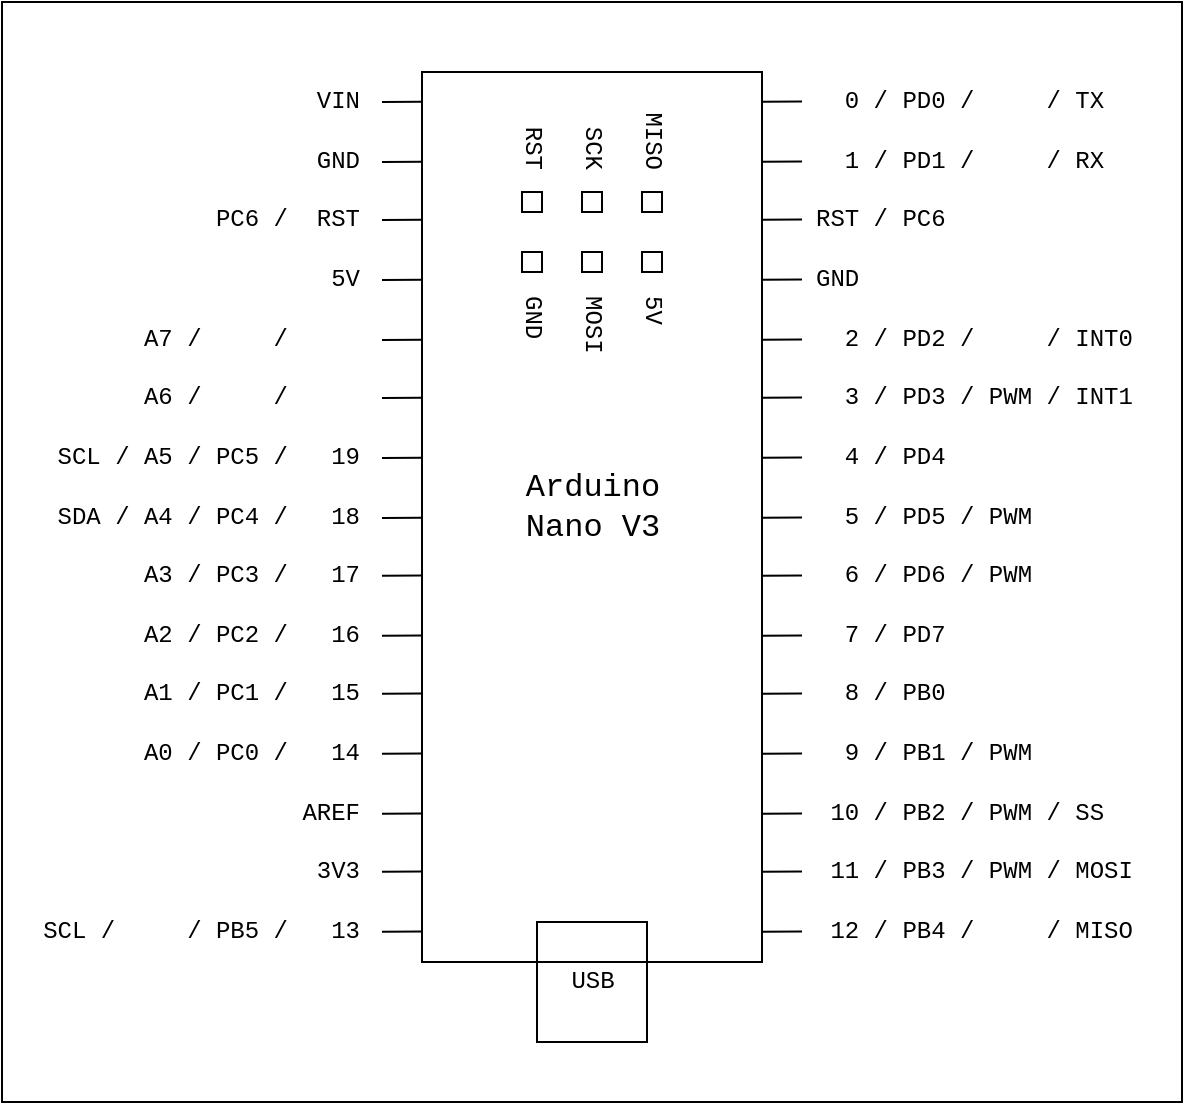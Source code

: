 <mxfile>
    <diagram id="rOZSbEzyaqEvwGihrRK6" name="Page-1">
        <mxGraphModel dx="915" dy="705" grid="1" gridSize="10" guides="1" tooltips="1" connect="1" arrows="1" fold="1" page="1" pageScale="1" pageWidth="850" pageHeight="1100" math="0" shadow="0">
            <root>
                <mxCell id="0"/>
                <mxCell id="118" value="bg" parent="0"/>
                <mxCell id="117" value="" style="rounded=0;whiteSpace=wrap;html=1;fillColor=#FFFFFF;" vertex="1" parent="118">
                    <mxGeometry x="20" y="10" width="590" height="550" as="geometry"/>
                </mxCell>
                <mxCell id="1" parent="0"/>
                <mxCell id="27" value="&amp;nbsp; 2 / PD2 /&amp;nbsp; &amp;nbsp; &amp;nbsp;/ INT0" style="text;html=1;align=left;verticalAlign=middle;resizable=0;points=[];autosize=1;strokeColor=none;fillColor=none;fontFamily=Courier New;" parent="1" vertex="1">
                    <mxGeometry x="425" y="164" width="180" height="30" as="geometry"/>
                </mxCell>
                <mxCell id="28" value="&amp;nbsp; 3 / PD3 / PWM / INT1" style="text;html=1;align=left;verticalAlign=middle;resizable=0;points=[];autosize=1;strokeColor=none;fillColor=none;fontFamily=Courier New;" parent="1" vertex="1">
                    <mxGeometry x="425" y="193" width="180" height="30" as="geometry"/>
                </mxCell>
                <mxCell id="36" value="&amp;nbsp;11 / PB3 / PWM / MOSI" style="text;html=1;align=left;verticalAlign=middle;resizable=0;points=[];autosize=1;strokeColor=none;fillColor=none;fontFamily=Courier New;" parent="1" vertex="1">
                    <mxGeometry x="425" y="430" width="180" height="30" as="geometry"/>
                </mxCell>
                <mxCell id="37" value="&amp;nbsp;12 / PB4 /&amp;nbsp; &amp;nbsp; &amp;nbsp;/ MISO" style="text;html=1;align=left;verticalAlign=middle;resizable=0;points=[];autosize=1;strokeColor=none;fillColor=none;fontFamily=Courier New;" parent="1" vertex="1">
                    <mxGeometry x="425" y="460" width="180" height="30" as="geometry"/>
                </mxCell>
                <mxCell id="39" value="" style="rounded=0;whiteSpace=wrap;html=1;fontFamily=Courier New;fillColor=none;" parent="1" vertex="1">
                    <mxGeometry x="230" y="45" width="170" height="445" as="geometry"/>
                </mxCell>
                <mxCell id="8" value="VIN" style="text;html=1;align=right;verticalAlign=middle;resizable=0;points=[];autosize=1;strokeColor=none;fillColor=none;fontFamily=Courier New;" parent="1" vertex="1">
                    <mxGeometry x="150" y="45" width="50" height="30" as="geometry"/>
                </mxCell>
                <mxCell id="9" value="GND" style="text;html=1;align=right;verticalAlign=middle;resizable=0;points=[];autosize=1;strokeColor=none;fillColor=none;fontFamily=Courier New;" parent="1" vertex="1">
                    <mxGeometry x="150" y="75" width="50" height="30" as="geometry"/>
                </mxCell>
                <mxCell id="10" value="PC6 /&amp;nbsp; RST" style="text;html=1;align=right;verticalAlign=middle;resizable=0;points=[];autosize=1;strokeColor=none;fillColor=none;fontFamily=Courier New;" parent="1" vertex="1">
                    <mxGeometry x="100" y="104" width="100" height="30" as="geometry"/>
                </mxCell>
                <mxCell id="11" value="5V" style="text;html=1;align=right;verticalAlign=middle;resizable=0;points=[];autosize=1;strokeColor=none;fillColor=none;fontFamily=Courier New;" parent="1" vertex="1">
                    <mxGeometry x="160" y="134" width="40" height="30" as="geometry"/>
                </mxCell>
                <mxCell id="12" value="A7 /&amp;nbsp; &amp;nbsp; &amp;nbsp;/&amp;nbsp; &amp;nbsp; &amp;nbsp;" style="text;html=1;align=right;verticalAlign=middle;resizable=0;points=[];autosize=1;strokeColor=none;fillColor=none;fontFamily=Courier New;" parent="1" vertex="1">
                    <mxGeometry x="70" y="164" width="130" height="30" as="geometry"/>
                </mxCell>
                <mxCell id="13" value="A6 /&amp;nbsp; &amp;nbsp; &amp;nbsp;/&amp;nbsp; &amp;nbsp; &amp;nbsp;" style="text;html=1;align=right;verticalAlign=middle;resizable=0;points=[];autosize=1;strokeColor=none;fillColor=none;fontFamily=Courier New;" parent="1" vertex="1">
                    <mxGeometry x="70" y="193" width="130" height="30" as="geometry"/>
                </mxCell>
                <mxCell id="14" value="SCL / A5 / PC5 /&amp;nbsp; &amp;nbsp;19" style="text;html=1;align=right;verticalAlign=middle;resizable=0;points=[];autosize=1;strokeColor=none;fillColor=none;fontFamily=Courier New;" parent="1" vertex="1">
                    <mxGeometry x="30" y="223" width="170" height="30" as="geometry"/>
                </mxCell>
                <mxCell id="15" value="SDA / A4 / PC4 /&amp;nbsp; &amp;nbsp;18" style="text;html=1;align=right;verticalAlign=middle;resizable=0;points=[];autosize=1;strokeColor=none;fillColor=none;fontFamily=Courier New;" parent="1" vertex="1">
                    <mxGeometry x="30" y="253" width="170" height="30" as="geometry"/>
                </mxCell>
                <mxCell id="16" value="A3 / PC3 /&amp;nbsp; &amp;nbsp;17" style="text;html=1;align=right;verticalAlign=middle;resizable=0;points=[];autosize=1;strokeColor=none;fillColor=none;fontFamily=Courier New;" parent="1" vertex="1">
                    <mxGeometry x="70" y="282" width="130" height="30" as="geometry"/>
                </mxCell>
                <mxCell id="17" value="A2 / PC2 /&amp;nbsp; &amp;nbsp;16" style="text;html=1;align=right;verticalAlign=middle;resizable=0;points=[];autosize=1;strokeColor=none;fillColor=none;fontFamily=Courier New;" parent="1" vertex="1">
                    <mxGeometry x="70" y="312" width="130" height="30" as="geometry"/>
                </mxCell>
                <mxCell id="18" value="A1 / PC1 /&amp;nbsp; &amp;nbsp;15" style="text;html=1;align=right;verticalAlign=middle;resizable=0;points=[];autosize=1;strokeColor=none;fillColor=none;fontFamily=Courier New;" parent="1" vertex="1">
                    <mxGeometry x="70" y="341" width="130" height="30" as="geometry"/>
                </mxCell>
                <mxCell id="19" value="A0 / PC0 /&amp;nbsp; &amp;nbsp;14" style="text;html=1;align=right;verticalAlign=middle;resizable=0;points=[];autosize=1;strokeColor=none;fillColor=none;fontFamily=Courier New;" parent="1" vertex="1">
                    <mxGeometry x="70" y="371" width="130" height="30" as="geometry"/>
                </mxCell>
                <mxCell id="20" value="AREF" style="text;html=1;align=right;verticalAlign=middle;resizable=0;points=[];autosize=1;strokeColor=none;fillColor=none;fontFamily=Courier New;" parent="1" vertex="1">
                    <mxGeometry x="150" y="401" width="50" height="30" as="geometry"/>
                </mxCell>
                <mxCell id="21" value="3V3" style="text;html=1;align=right;verticalAlign=middle;resizable=0;points=[];autosize=1;strokeColor=none;fillColor=none;fontFamily=Courier New;" parent="1" vertex="1">
                    <mxGeometry x="150" y="430" width="50" height="30" as="geometry"/>
                </mxCell>
                <mxCell id="22" value="SCL /&amp;nbsp; &amp;nbsp; &amp;nbsp;/ PB5 /&amp;nbsp; &amp;nbsp;13" style="text;html=1;align=right;verticalAlign=middle;resizable=0;points=[];autosize=1;strokeColor=none;fillColor=none;fontFamily=Courier New;" parent="1" vertex="1">
                    <mxGeometry x="20" y="460" width="180" height="30" as="geometry"/>
                </mxCell>
                <mxCell id="23" value="&amp;nbsp; 0 / PD0 /&amp;nbsp; &amp;nbsp; &amp;nbsp;/ TX" style="text;html=1;align=left;verticalAlign=middle;resizable=0;points=[];autosize=1;strokeColor=none;fillColor=none;fontFamily=Courier New;" parent="1" vertex="1">
                    <mxGeometry x="425" y="45" width="170" height="30" as="geometry"/>
                </mxCell>
                <mxCell id="24" value="&amp;nbsp; 1 / PD1 /&amp;nbsp; &amp;nbsp; &amp;nbsp;/ RX" style="text;html=1;align=left;verticalAlign=middle;resizable=0;points=[];autosize=1;strokeColor=none;fillColor=none;fontFamily=Courier New;" parent="1" vertex="1">
                    <mxGeometry x="425" y="75" width="170" height="30" as="geometry"/>
                </mxCell>
                <mxCell id="25" value="RST / PC6" style="text;html=1;align=left;verticalAlign=middle;resizable=0;points=[];autosize=1;strokeColor=none;fillColor=none;fontFamily=Courier New;" parent="1" vertex="1">
                    <mxGeometry x="425" y="104" width="90" height="30" as="geometry"/>
                </mxCell>
                <mxCell id="26" value="GND" style="text;html=1;align=left;verticalAlign=middle;resizable=0;points=[];autosize=1;strokeColor=none;fillColor=none;fontFamily=Courier New;" parent="1" vertex="1">
                    <mxGeometry x="425" y="134" width="50" height="30" as="geometry"/>
                </mxCell>
                <mxCell id="29" value="&amp;nbsp; 4 / PD4" style="text;html=1;align=left;verticalAlign=middle;resizable=0;points=[];autosize=1;strokeColor=none;fillColor=none;fontFamily=Courier New;" parent="1" vertex="1">
                    <mxGeometry x="425" y="223" width="90" height="30" as="geometry"/>
                </mxCell>
                <mxCell id="30" value="&amp;nbsp; 5 / PD5 / PWM" style="text;html=1;align=left;verticalAlign=middle;resizable=0;points=[];autosize=1;strokeColor=none;fillColor=none;fontFamily=Courier New;" parent="1" vertex="1">
                    <mxGeometry x="425" y="253" width="130" height="30" as="geometry"/>
                </mxCell>
                <mxCell id="31" value="&amp;nbsp; 6 / PD6 / PWM" style="text;html=1;align=left;verticalAlign=middle;resizable=0;points=[];autosize=1;strokeColor=none;fillColor=none;fontFamily=Courier New;" parent="1" vertex="1">
                    <mxGeometry x="425" y="282" width="130" height="30" as="geometry"/>
                </mxCell>
                <mxCell id="32" value="&amp;nbsp; 7 / PD7" style="text;html=1;align=left;verticalAlign=middle;resizable=0;points=[];autosize=1;strokeColor=none;fillColor=none;fontFamily=Courier New;" parent="1" vertex="1">
                    <mxGeometry x="425" y="312" width="90" height="30" as="geometry"/>
                </mxCell>
                <mxCell id="33" value="&amp;nbsp; 8 / PB0" style="text;html=1;align=left;verticalAlign=middle;resizable=0;points=[];autosize=1;strokeColor=none;fillColor=none;fontFamily=Courier New;" parent="1" vertex="1">
                    <mxGeometry x="425" y="341" width="90" height="30" as="geometry"/>
                </mxCell>
                <mxCell id="34" value="&amp;nbsp; 9 / PB1 / PWM" style="text;html=1;align=left;verticalAlign=middle;resizable=0;points=[];autosize=1;strokeColor=none;fillColor=none;fontFamily=Courier New;" parent="1" vertex="1">
                    <mxGeometry x="425" y="371" width="130" height="30" as="geometry"/>
                </mxCell>
                <mxCell id="35" value="&amp;nbsp;10 / PB2 / PWM / SS" style="text;html=1;align=left;verticalAlign=middle;resizable=0;points=[];autosize=1;strokeColor=none;fillColor=none;fontFamily=Courier New;" parent="1" vertex="1">
                    <mxGeometry x="425" y="401" width="170" height="30" as="geometry"/>
                </mxCell>
                <mxCell id="38" value="&lt;font style=&quot;font-size: 16px;&quot;&gt;Arduino&lt;br&gt;Nano V3&lt;/font&gt;" style="text;html=1;align=center;verticalAlign=middle;resizable=0;points=[];autosize=1;strokeColor=none;fillColor=none;fontFamily=Courier New;" parent="1" vertex="1">
                    <mxGeometry x="270" y="237.5" width="90" height="50" as="geometry"/>
                </mxCell>
                <mxCell id="40" value="USB" style="rounded=0;whiteSpace=wrap;html=1;fontFamily=Courier New;fillColor=none;" parent="1" vertex="1">
                    <mxGeometry x="287.5" y="470" width="55" height="60" as="geometry"/>
                </mxCell>
                <mxCell id="69" value="" style="endArrow=none;html=1;fontFamily=Courier New;" parent="1" edge="1">
                    <mxGeometry width="50" height="50" relative="1" as="geometry">
                        <mxPoint x="210" y="60" as="sourcePoint"/>
                        <mxPoint x="230" y="59.83" as="targetPoint"/>
                    </mxGeometry>
                </mxCell>
                <mxCell id="71" value="" style="endArrow=none;html=1;fontFamily=Courier New;" parent="1" edge="1">
                    <mxGeometry width="50" height="50" relative="1" as="geometry">
                        <mxPoint x="210" y="90" as="sourcePoint"/>
                        <mxPoint x="230" y="89.83" as="targetPoint"/>
                    </mxGeometry>
                </mxCell>
                <mxCell id="72" value="" style="endArrow=none;html=1;fontFamily=Courier New;" parent="1" edge="1">
                    <mxGeometry width="50" height="50" relative="1" as="geometry">
                        <mxPoint x="210" y="119" as="sourcePoint"/>
                        <mxPoint x="230" y="118.83" as="targetPoint"/>
                    </mxGeometry>
                </mxCell>
                <mxCell id="73" value="" style="endArrow=none;html=1;fontFamily=Courier New;" parent="1" edge="1">
                    <mxGeometry width="50" height="50" relative="1" as="geometry">
                        <mxPoint x="210" y="149" as="sourcePoint"/>
                        <mxPoint x="230" y="148.83" as="targetPoint"/>
                    </mxGeometry>
                </mxCell>
                <mxCell id="74" value="" style="endArrow=none;html=1;fontFamily=Courier New;" parent="1" edge="1">
                    <mxGeometry width="50" height="50" relative="1" as="geometry">
                        <mxPoint x="210" y="179" as="sourcePoint"/>
                        <mxPoint x="230" y="178.83" as="targetPoint"/>
                    </mxGeometry>
                </mxCell>
                <mxCell id="75" value="" style="endArrow=none;html=1;fontFamily=Courier New;" parent="1" edge="1">
                    <mxGeometry width="50" height="50" relative="1" as="geometry">
                        <mxPoint x="210" y="208" as="sourcePoint"/>
                        <mxPoint x="230" y="207.83" as="targetPoint"/>
                    </mxGeometry>
                </mxCell>
                <mxCell id="76" value="" style="endArrow=none;html=1;fontFamily=Courier New;" parent="1" edge="1">
                    <mxGeometry width="50" height="50" relative="1" as="geometry">
                        <mxPoint x="210" y="238" as="sourcePoint"/>
                        <mxPoint x="230" y="237.83" as="targetPoint"/>
                    </mxGeometry>
                </mxCell>
                <mxCell id="77" value="" style="endArrow=none;html=1;fontFamily=Courier New;" parent="1" edge="1">
                    <mxGeometry width="50" height="50" relative="1" as="geometry">
                        <mxPoint x="210" y="268" as="sourcePoint"/>
                        <mxPoint x="230" y="267.83" as="targetPoint"/>
                    </mxGeometry>
                </mxCell>
                <mxCell id="78" value="" style="endArrow=none;html=1;fontFamily=Courier New;" parent="1" edge="1">
                    <mxGeometry width="50" height="50" relative="1" as="geometry">
                        <mxPoint x="210" y="296.88" as="sourcePoint"/>
                        <mxPoint x="230" y="296.71" as="targetPoint"/>
                    </mxGeometry>
                </mxCell>
                <mxCell id="80" value="" style="endArrow=none;html=1;fontFamily=Courier New;" parent="1" edge="1">
                    <mxGeometry width="50" height="50" relative="1" as="geometry">
                        <mxPoint x="210" y="326.88" as="sourcePoint"/>
                        <mxPoint x="230" y="326.71" as="targetPoint"/>
                    </mxGeometry>
                </mxCell>
                <mxCell id="81" value="" style="endArrow=none;html=1;fontFamily=Courier New;" parent="1" edge="1">
                    <mxGeometry width="50" height="50" relative="1" as="geometry">
                        <mxPoint x="210" y="355.88" as="sourcePoint"/>
                        <mxPoint x="230" y="355.71" as="targetPoint"/>
                    </mxGeometry>
                </mxCell>
                <mxCell id="82" value="" style="endArrow=none;html=1;fontFamily=Courier New;" parent="1" edge="1">
                    <mxGeometry width="50" height="50" relative="1" as="geometry">
                        <mxPoint x="400" y="474.88" as="sourcePoint"/>
                        <mxPoint x="420" y="474.71" as="targetPoint"/>
                    </mxGeometry>
                </mxCell>
                <mxCell id="83" value="" style="endArrow=none;html=1;fontFamily=Courier New;" parent="1" edge="1">
                    <mxGeometry width="50" height="50" relative="1" as="geometry">
                        <mxPoint x="210" y="474.88" as="sourcePoint"/>
                        <mxPoint x="230" y="474.71" as="targetPoint"/>
                    </mxGeometry>
                </mxCell>
                <mxCell id="84" value="" style="endArrow=none;html=1;fontFamily=Courier New;" parent="1" edge="1">
                    <mxGeometry width="50" height="50" relative="1" as="geometry">
                        <mxPoint x="210" y="444.88" as="sourcePoint"/>
                        <mxPoint x="230" y="444.71" as="targetPoint"/>
                    </mxGeometry>
                </mxCell>
                <mxCell id="85" value="" style="endArrow=none;html=1;fontFamily=Courier New;" parent="1" edge="1">
                    <mxGeometry width="50" height="50" relative="1" as="geometry">
                        <mxPoint x="210" y="415.88" as="sourcePoint"/>
                        <mxPoint x="230" y="415.71" as="targetPoint"/>
                    </mxGeometry>
                </mxCell>
                <mxCell id="86" value="" style="endArrow=none;html=1;fontFamily=Courier New;" parent="1" edge="1">
                    <mxGeometry width="50" height="50" relative="1" as="geometry">
                        <mxPoint x="210" y="385.88" as="sourcePoint"/>
                        <mxPoint x="230" y="385.71" as="targetPoint"/>
                    </mxGeometry>
                </mxCell>
                <mxCell id="87" value="" style="endArrow=none;html=1;fontFamily=Courier New;" parent="1" edge="1">
                    <mxGeometry width="50" height="50" relative="1" as="geometry">
                        <mxPoint x="400" y="444.88" as="sourcePoint"/>
                        <mxPoint x="420" y="444.71" as="targetPoint"/>
                    </mxGeometry>
                </mxCell>
                <mxCell id="88" value="" style="endArrow=none;html=1;fontFamily=Courier New;" parent="1" edge="1">
                    <mxGeometry width="50" height="50" relative="1" as="geometry">
                        <mxPoint x="400" y="415.88" as="sourcePoint"/>
                        <mxPoint x="420" y="415.71" as="targetPoint"/>
                    </mxGeometry>
                </mxCell>
                <mxCell id="89" value="" style="endArrow=none;html=1;fontFamily=Courier New;" parent="1" edge="1">
                    <mxGeometry width="50" height="50" relative="1" as="geometry">
                        <mxPoint x="400" y="385.88" as="sourcePoint"/>
                        <mxPoint x="420" y="385.71" as="targetPoint"/>
                    </mxGeometry>
                </mxCell>
                <mxCell id="90" value="" style="endArrow=none;html=1;fontFamily=Courier New;" parent="1" edge="1">
                    <mxGeometry width="50" height="50" relative="1" as="geometry">
                        <mxPoint x="400" y="355.88" as="sourcePoint"/>
                        <mxPoint x="420" y="355.71" as="targetPoint"/>
                    </mxGeometry>
                </mxCell>
                <mxCell id="91" value="" style="endArrow=none;html=1;fontFamily=Courier New;" parent="1" edge="1">
                    <mxGeometry width="50" height="50" relative="1" as="geometry">
                        <mxPoint x="400" y="59.88" as="sourcePoint"/>
                        <mxPoint x="420" y="59.71" as="targetPoint"/>
                    </mxGeometry>
                </mxCell>
                <mxCell id="92" value="" style="endArrow=none;html=1;fontFamily=Courier New;" parent="1" edge="1">
                    <mxGeometry width="50" height="50" relative="1" as="geometry">
                        <mxPoint x="400" y="89.88" as="sourcePoint"/>
                        <mxPoint x="420" y="89.71" as="targetPoint"/>
                    </mxGeometry>
                </mxCell>
                <mxCell id="93" value="" style="endArrow=none;html=1;fontFamily=Courier New;" parent="1" edge="1">
                    <mxGeometry width="50" height="50" relative="1" as="geometry">
                        <mxPoint x="400" y="118.88" as="sourcePoint"/>
                        <mxPoint x="420" y="118.71" as="targetPoint"/>
                    </mxGeometry>
                </mxCell>
                <mxCell id="94" value="" style="endArrow=none;html=1;fontFamily=Courier New;" parent="1" edge="1">
                    <mxGeometry width="50" height="50" relative="1" as="geometry">
                        <mxPoint x="400" y="178.88" as="sourcePoint"/>
                        <mxPoint x="420" y="178.71" as="targetPoint"/>
                    </mxGeometry>
                </mxCell>
                <mxCell id="95" value="" style="endArrow=none;html=1;fontFamily=Courier New;" parent="1" edge="1">
                    <mxGeometry width="50" height="50" relative="1" as="geometry">
                        <mxPoint x="400" y="207.88" as="sourcePoint"/>
                        <mxPoint x="420" y="207.71" as="targetPoint"/>
                    </mxGeometry>
                </mxCell>
                <mxCell id="96" value="" style="endArrow=none;html=1;fontFamily=Courier New;" parent="1" edge="1">
                    <mxGeometry width="50" height="50" relative="1" as="geometry">
                        <mxPoint x="400" y="148.88" as="sourcePoint"/>
                        <mxPoint x="420" y="148.71" as="targetPoint"/>
                    </mxGeometry>
                </mxCell>
                <mxCell id="97" value="" style="endArrow=none;html=1;fontFamily=Courier New;" parent="1" edge="1">
                    <mxGeometry width="50" height="50" relative="1" as="geometry">
                        <mxPoint x="400" y="237.88" as="sourcePoint"/>
                        <mxPoint x="420" y="237.71" as="targetPoint"/>
                    </mxGeometry>
                </mxCell>
                <mxCell id="98" value="" style="endArrow=none;html=1;fontFamily=Courier New;" parent="1" edge="1">
                    <mxGeometry width="50" height="50" relative="1" as="geometry">
                        <mxPoint x="400" y="267.88" as="sourcePoint"/>
                        <mxPoint x="420" y="267.71" as="targetPoint"/>
                    </mxGeometry>
                </mxCell>
                <mxCell id="99" value="" style="endArrow=none;html=1;fontFamily=Courier New;" parent="1" edge="1">
                    <mxGeometry width="50" height="50" relative="1" as="geometry">
                        <mxPoint x="400" y="296.88" as="sourcePoint"/>
                        <mxPoint x="420" y="296.71" as="targetPoint"/>
                    </mxGeometry>
                </mxCell>
                <mxCell id="100" value="" style="endArrow=none;html=1;fontFamily=Courier New;" parent="1" edge="1">
                    <mxGeometry width="50" height="50" relative="1" as="geometry">
                        <mxPoint x="400" y="326.88" as="sourcePoint"/>
                        <mxPoint x="420" y="326.71" as="targetPoint"/>
                    </mxGeometry>
                </mxCell>
                <mxCell id="115" value="" style="group;rotation=90;" parent="1" vertex="1" connectable="0">
                    <mxGeometry x="235" y="80" width="160" height="90" as="geometry"/>
                </mxCell>
                <mxCell id="103" value="" style="rounded=0;whiteSpace=wrap;html=1;fontFamily=Courier New;rotation=90;fillColor=none;" parent="115" vertex="1">
                    <mxGeometry x="105" y="25" width="10" height="10" as="geometry"/>
                </mxCell>
                <mxCell id="104" value="MISO" style="text;html=1;align=right;verticalAlign=middle;resizable=0;points=[];autosize=1;strokeColor=none;fillColor=none;fontFamily=Courier New;rotation=90;" parent="115" vertex="1">
                    <mxGeometry x="85" y="-25" width="50" height="30" as="geometry"/>
                </mxCell>
                <mxCell id="105" value="" style="rounded=0;whiteSpace=wrap;html=1;fontFamily=Courier New;rotation=90;fillColor=none;" parent="115" vertex="1">
                    <mxGeometry x="75" y="25" width="10" height="10" as="geometry"/>
                </mxCell>
                <mxCell id="106" value="SCK" style="text;html=1;align=right;verticalAlign=middle;resizable=0;points=[];autosize=1;strokeColor=none;fillColor=none;fontFamily=Courier New;rotation=90;" parent="115" vertex="1">
                    <mxGeometry x="55" y="-25" width="50" height="30" as="geometry"/>
                </mxCell>
                <mxCell id="107" value="" style="rounded=0;whiteSpace=wrap;html=1;fontFamily=Courier New;rotation=90;fillColor=none;" parent="115" vertex="1">
                    <mxGeometry x="45" y="25" width="10" height="10" as="geometry"/>
                </mxCell>
                <mxCell id="108" value="RST" style="text;html=1;align=right;verticalAlign=middle;resizable=0;points=[];autosize=1;strokeColor=none;fillColor=none;fontFamily=Courier New;rotation=90;" parent="115" vertex="1">
                    <mxGeometry x="25" y="-25" width="50" height="30" as="geometry"/>
                </mxCell>
                <mxCell id="109" value="" style="rounded=0;whiteSpace=wrap;html=1;fontFamily=Courier New;rotation=90;fillColor=none;" parent="115" vertex="1">
                    <mxGeometry x="105" y="55" width="10" height="10" as="geometry"/>
                </mxCell>
                <mxCell id="110" value="" style="rounded=0;whiteSpace=wrap;html=1;fontFamily=Courier New;rotation=90;fillColor=none;" parent="115" vertex="1">
                    <mxGeometry x="75" y="55" width="10" height="10" as="geometry"/>
                </mxCell>
                <mxCell id="111" value="" style="rounded=0;whiteSpace=wrap;html=1;fontFamily=Courier New;rotation=90;fillColor=none;" parent="115" vertex="1">
                    <mxGeometry x="45" y="55" width="10" height="10" as="geometry"/>
                </mxCell>
                <mxCell id="112" value="5V" style="text;html=1;align=left;verticalAlign=middle;resizable=0;points=[];autosize=1;strokeColor=none;fillColor=none;fontFamily=Courier New;rotation=90;" parent="115" vertex="1">
                    <mxGeometry x="90" y="80" width="40" height="30" as="geometry"/>
                </mxCell>
                <mxCell id="113" value="MOSI" style="text;html=1;align=left;verticalAlign=middle;resizable=0;points=[];autosize=1;strokeColor=none;fillColor=none;fontFamily=Courier New;rotation=90;" parent="115" vertex="1">
                    <mxGeometry x="55" y="85" width="50" height="30" as="geometry"/>
                </mxCell>
                <mxCell id="114" value="GND" style="text;html=1;align=left;verticalAlign=middle;resizable=0;points=[];autosize=1;strokeColor=none;fillColor=none;fontFamily=Courier New;rotation=90;" parent="115" vertex="1">
                    <mxGeometry x="25" y="85" width="50" height="30" as="geometry"/>
                </mxCell>
            </root>
        </mxGraphModel>
    </diagram>
</mxfile>
